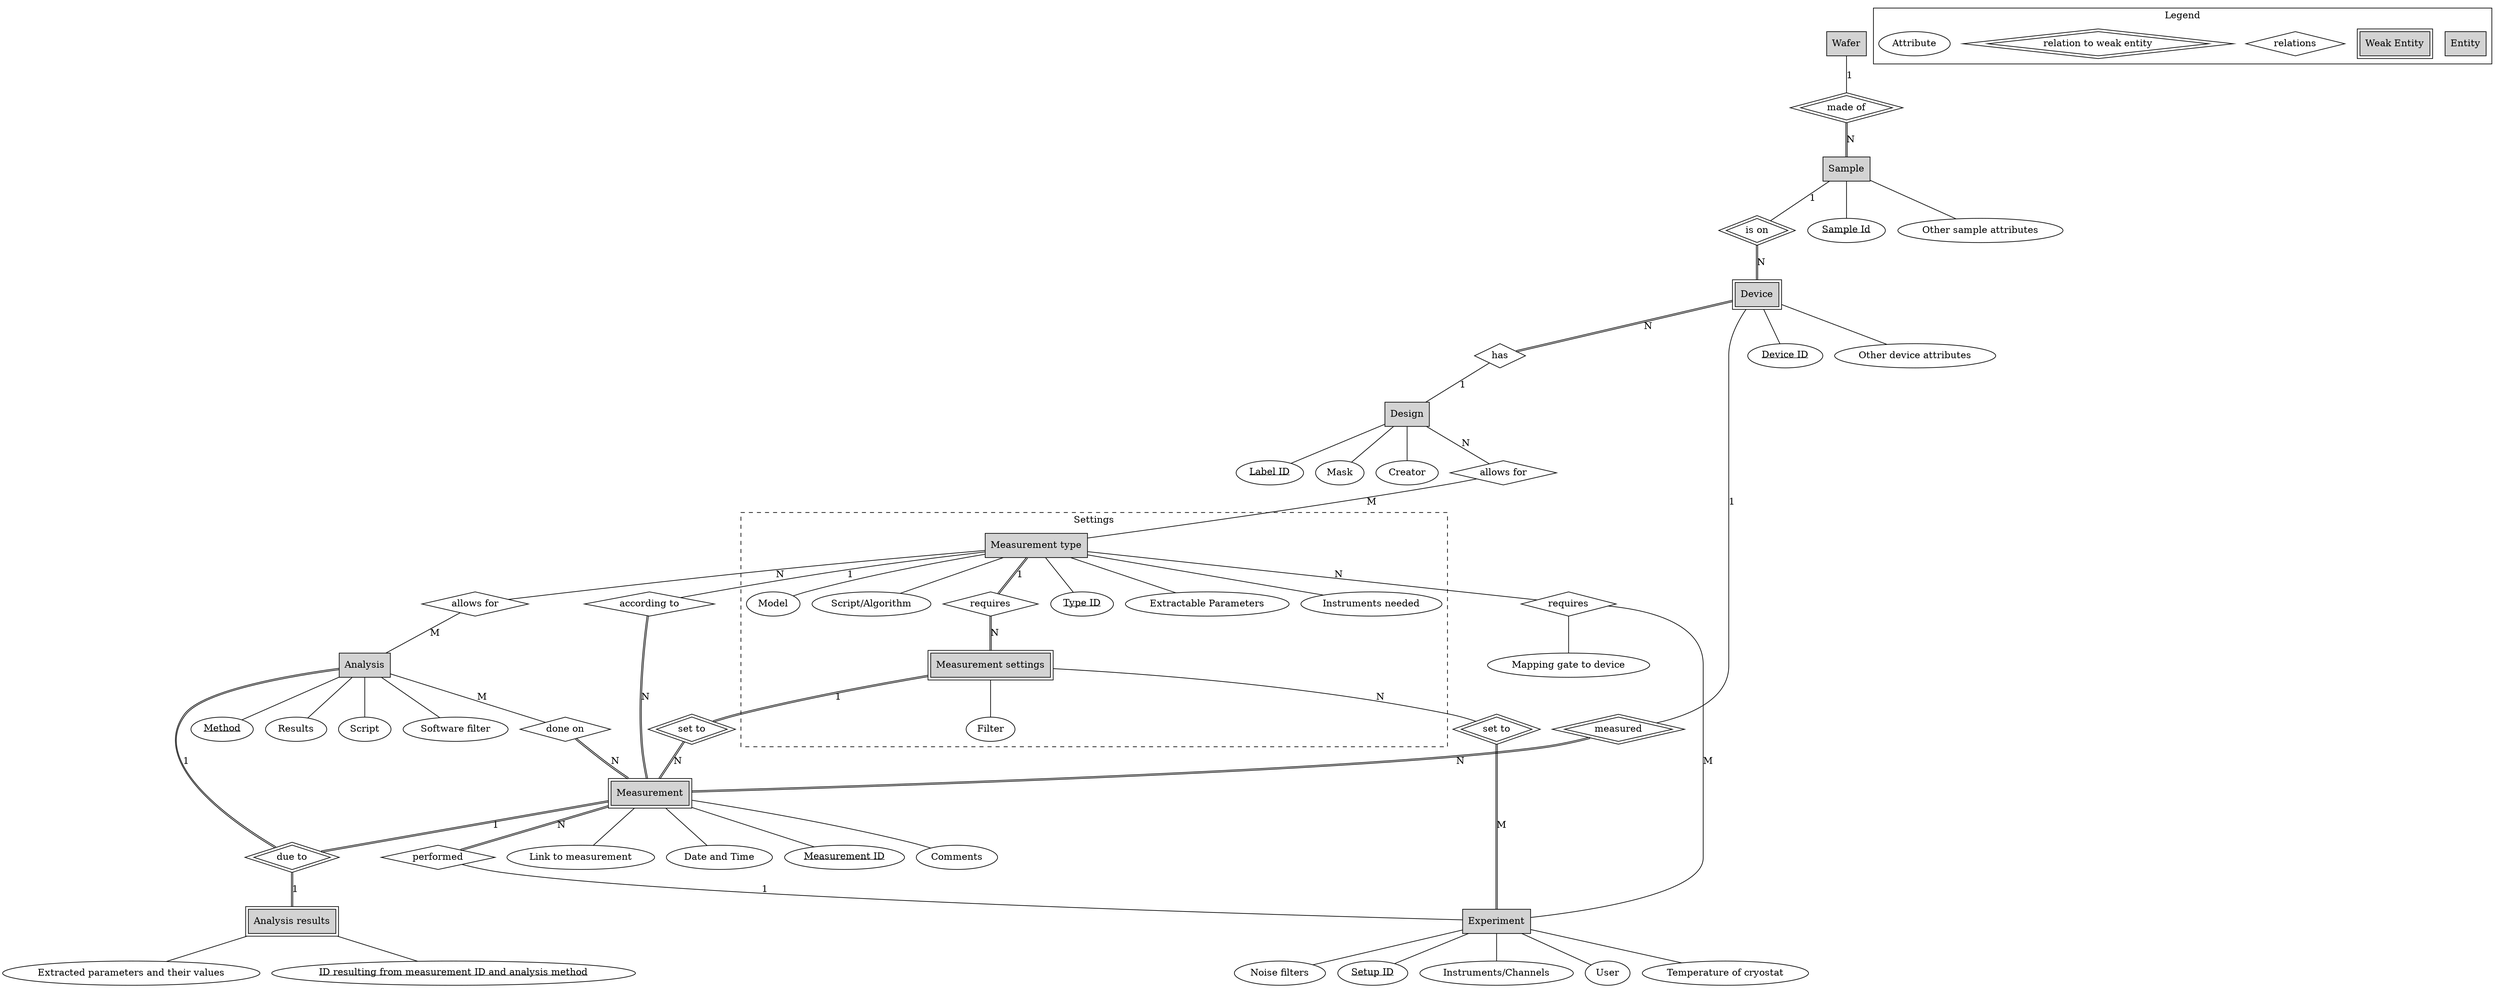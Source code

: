 graph G {
	//layout = neato;
	//overlap = false;
	
	//Independent Entities
	node [shape = box, style = "filled", fillcolor = lightgrey];
	design [label = "Design"];
	wafer [label = "Wafer"];
	sample [label = "Sample", tooltip = "This is a tooltip"];
	analysis  [label = "Analysis"];
	experiment [label = "Experiment"];
	
	//Dependent Entities
	node [shape = box, peripheries = 2];
	device [label = "Device", URL = "C:\Users\till3\Desktop\Update_18-09-20"];
	measurement [label = "Measurement"];
	results [label = "Analysis results", tooltip = "Parameters/Results of a measurement extracted according to certain analysis method"];

	//Independent relations
	node [shape = diamond, style = "", peripheries = 1];
	rel_design_device [label = "has"];
	rel_design_msmnt_type [label = "allows for"];
	rel_msmnt_type_analysis [label = "allows for"];
	rel_experiment_msmnt [label = "performed"];
	rel_analysis_msmnt [label = "done on"];
	rel_msmnt_type_measurement [label = "according to"];
	rel_msmnt_type_experiment [label = "requires"];
	
	//Dependent relations
	node [shape = diamond, peripheries = 2];
	rel_wafer_sample [label = "made of"];
	rel_sample_device [label = "is on"];
	rel_device_measurement [label = "measured"];
	rel_msmnt_settings_measurement [label = "set to"];
	rel_results [label = "due to"];
	rel_msmnt_settings_experiment [label = "set to"];
	
	//Attributes
	node [shape = ellipse, peripheries = 1];
	
	sample_ID [label = <<u>Sample Id</u>>];
	sample_placeholder [label = "Other sample attributes"];
	
	device_ID [label = <<u>Device ID</u>>];
	device_placeholder [label = "Other device attributes"];
	
	design_ID [label = <<u>Label ID</u>>];
	design_mask [label = "Mask", tooltip ="(e.g. link to .cad-file)"];
	design_creator [label = "Creator"];
		
	msmnt_ID [label = <<u>Measurement ID</u>>];
	msmnt_comments [label = "Comments"];
	msmnt_link [label = "Link to measurement"];
	msmnt_datetime [label = "Date and Time"];
	
	exp_ID [label = <<u>Setup ID</u>>];
	exp_instruments [label = "Instruments/Channels"];
	exp_user [label = "User", tooltip = "User performing the experiment"];
	exp_temperature [label = "Temperature of cryostat"];
	exp_filter [label = "Noise filters"];
	
	an_ID [label = <<u>Method</u>>];
	an_results[label = "Results", tooltip = "Parameters that can be gained by this analysis method"];
	an_script[label = "Script", tooltip = "Script or algorithm used to perform this analysis (Link sufficient)"];
	an_filter [label = "Software filter"];
	
	res_ID [label =<<u>ID resulting from measurement ID and analysis method</u>>];
	res_results [label = "Extracted parameters and their values"];
	
	rel_msmnt_type_experiment_mapping [label = "Mapping gate to device"];
	
	edge [arrowhead = "none", arrowtail = "none"];
	
	//Attribute Connections

	measurement -- msmnt_ID, msmnt_comments, msmnt_datetime, msmnt_link;
	sample -- sample_ID, sample_placeholder;
	device -- device_ID, device_placeholder;
	design -- design_ID, design_creator, design_mask;
	experiment -- exp_ID, exp_instruments, exp_temperature, exp_user, exp_filter;
	analysis -- an_ID, an_results, an_script, an_filter;
	results -- res_ID, res_results;
	rel_msmnt_type_experiment -- rel_msmnt_type_experiment_mapping;
	

	//Independent Connections
	wafer -- rel_wafer_sample [label = "1"];
	sample -- rel_sample_device [label = "1"];
	device -- rel_device_measurement [label = "1"];
	rel_design_device -- design [label = "1"];
	design -- rel_design_msmnt_type [label = "N"];
	rel_design_msmnt_type --measurement_type [label = "M"];
	measurement_type -- rel_msmnt_type_analysis [label = "N"];
	rel_msmnt_type_analysis -- analysis [label = "M"];
	analysis -- rel_analysis_msmnt [label = "M"];
	rel_experiment_msmnt -- experiment [label = "1"];
	measurement_type -- rel_msmnt_type_measurement [label = "1"];
	measurement_type -- rel_msmnt_type_experiment [label = "N"];
	rel_msmnt_type_experiment -- experiment [label = "M"];
	measurement_settings -- rel_msmnt_settings_experiment [label = "N"];
	
	//Dependent Connections
	edge [arrowhead = "none", arrowtail = "none", color = "black:black"];
	rel_wafer_sample -- sample [label = "N"];
	rel_sample_device -- device [label = "N"];
	device -- rel_design_device [label = "N"];
	rel_device_measurement -- measurement [label = "N"];
	measurement -- rel_experiment_msmnt [label = "N"];
	measurement_settings -- rel_msmnt_settings_measurement [label = "1"];
	rel_msmnt_settings_measurement -- measurement [label = "N"];
	rel_analysis_msmnt -- measurement [label = "N"];
	rel_msmnt_type_measurement -- measurement [label = "N"];	
	analysis -- rel_results [label = "1"];
	measurement -- rel_results [label = "1"];
	rel_results -- results [label = "1"];
	rel_msmnt_settings_experiment -- experiment [label = "M"];
	
	//Cluster
	subgraph cluster_settings{
		label = "Settings";
		style = "dashed";
		measurement_type [shape = box, style = "filled", fillcolor = lightgrey, peripheries = 1, label = "Measurement type"];
		measurement_settings [shape = box, style = "filled", fillcolor = lightgrey, peripheries = 2, label = "Measurement settings"];
		rel_msmnt_type_msmnt_settings [label = "requires", shape = "diamond", style = ""];
		measurement_type -- rel_msmnt_type_msmnt_settings [label = "1"];
		rel_msmnt_type_msmnt_settings -- measurement_settings [label = "N", color = "black:black"];
		
		//Cluster Attributes
		node [shape = ellipse];
		msmnt_type_ID [label = <<u>Type ID</u>>];
		msmnt_type_outcomes [label = "Extractable Parameters", tooltip = "Parameters that are measured by this type of measurement, e.g. T1, T2,... for coherence time measurements"];
		msmnt_type_requirements [label = "Instruments needed"];
		msmnt_type_model [label = "Model"];
		msmnt_type_script [label = "Script/Algorithm"];
		
		settings_filter [label = "Filter"];
		
		//Cluster Attribute Connections
		edge [color = "black"];
		measurement_type -- msmnt_type_ID, msmnt_type_outcomes, msmnt_type_requirements, msmnt_type_model, msmnt_type_script;
		measurement_settings -- settings_filter;
		
		}
	
	//Legend
	subgraph cluster_legend{
		label = "Legend";
		color = "black";
		entity [label = "Entity", shape = box, style = filled, fillcolor = lightgrey, peripheries = 1, pos = "-2,0!"];
		weak_entity [label = "Weak Entity", shape = box, style = filled, fillcolor = lightgrey, peripheries = 2];
		relations [label = "relations", shape = "diamond", style = "", peripheries = 1];
		weak_relations [label = "relation to weak entity", shape = diamond, peripheries = 2];
		attributes [label = "Attribute", peripheries = 1, shape = ellipse, style = ""];	
	}
	
	

	
}
	